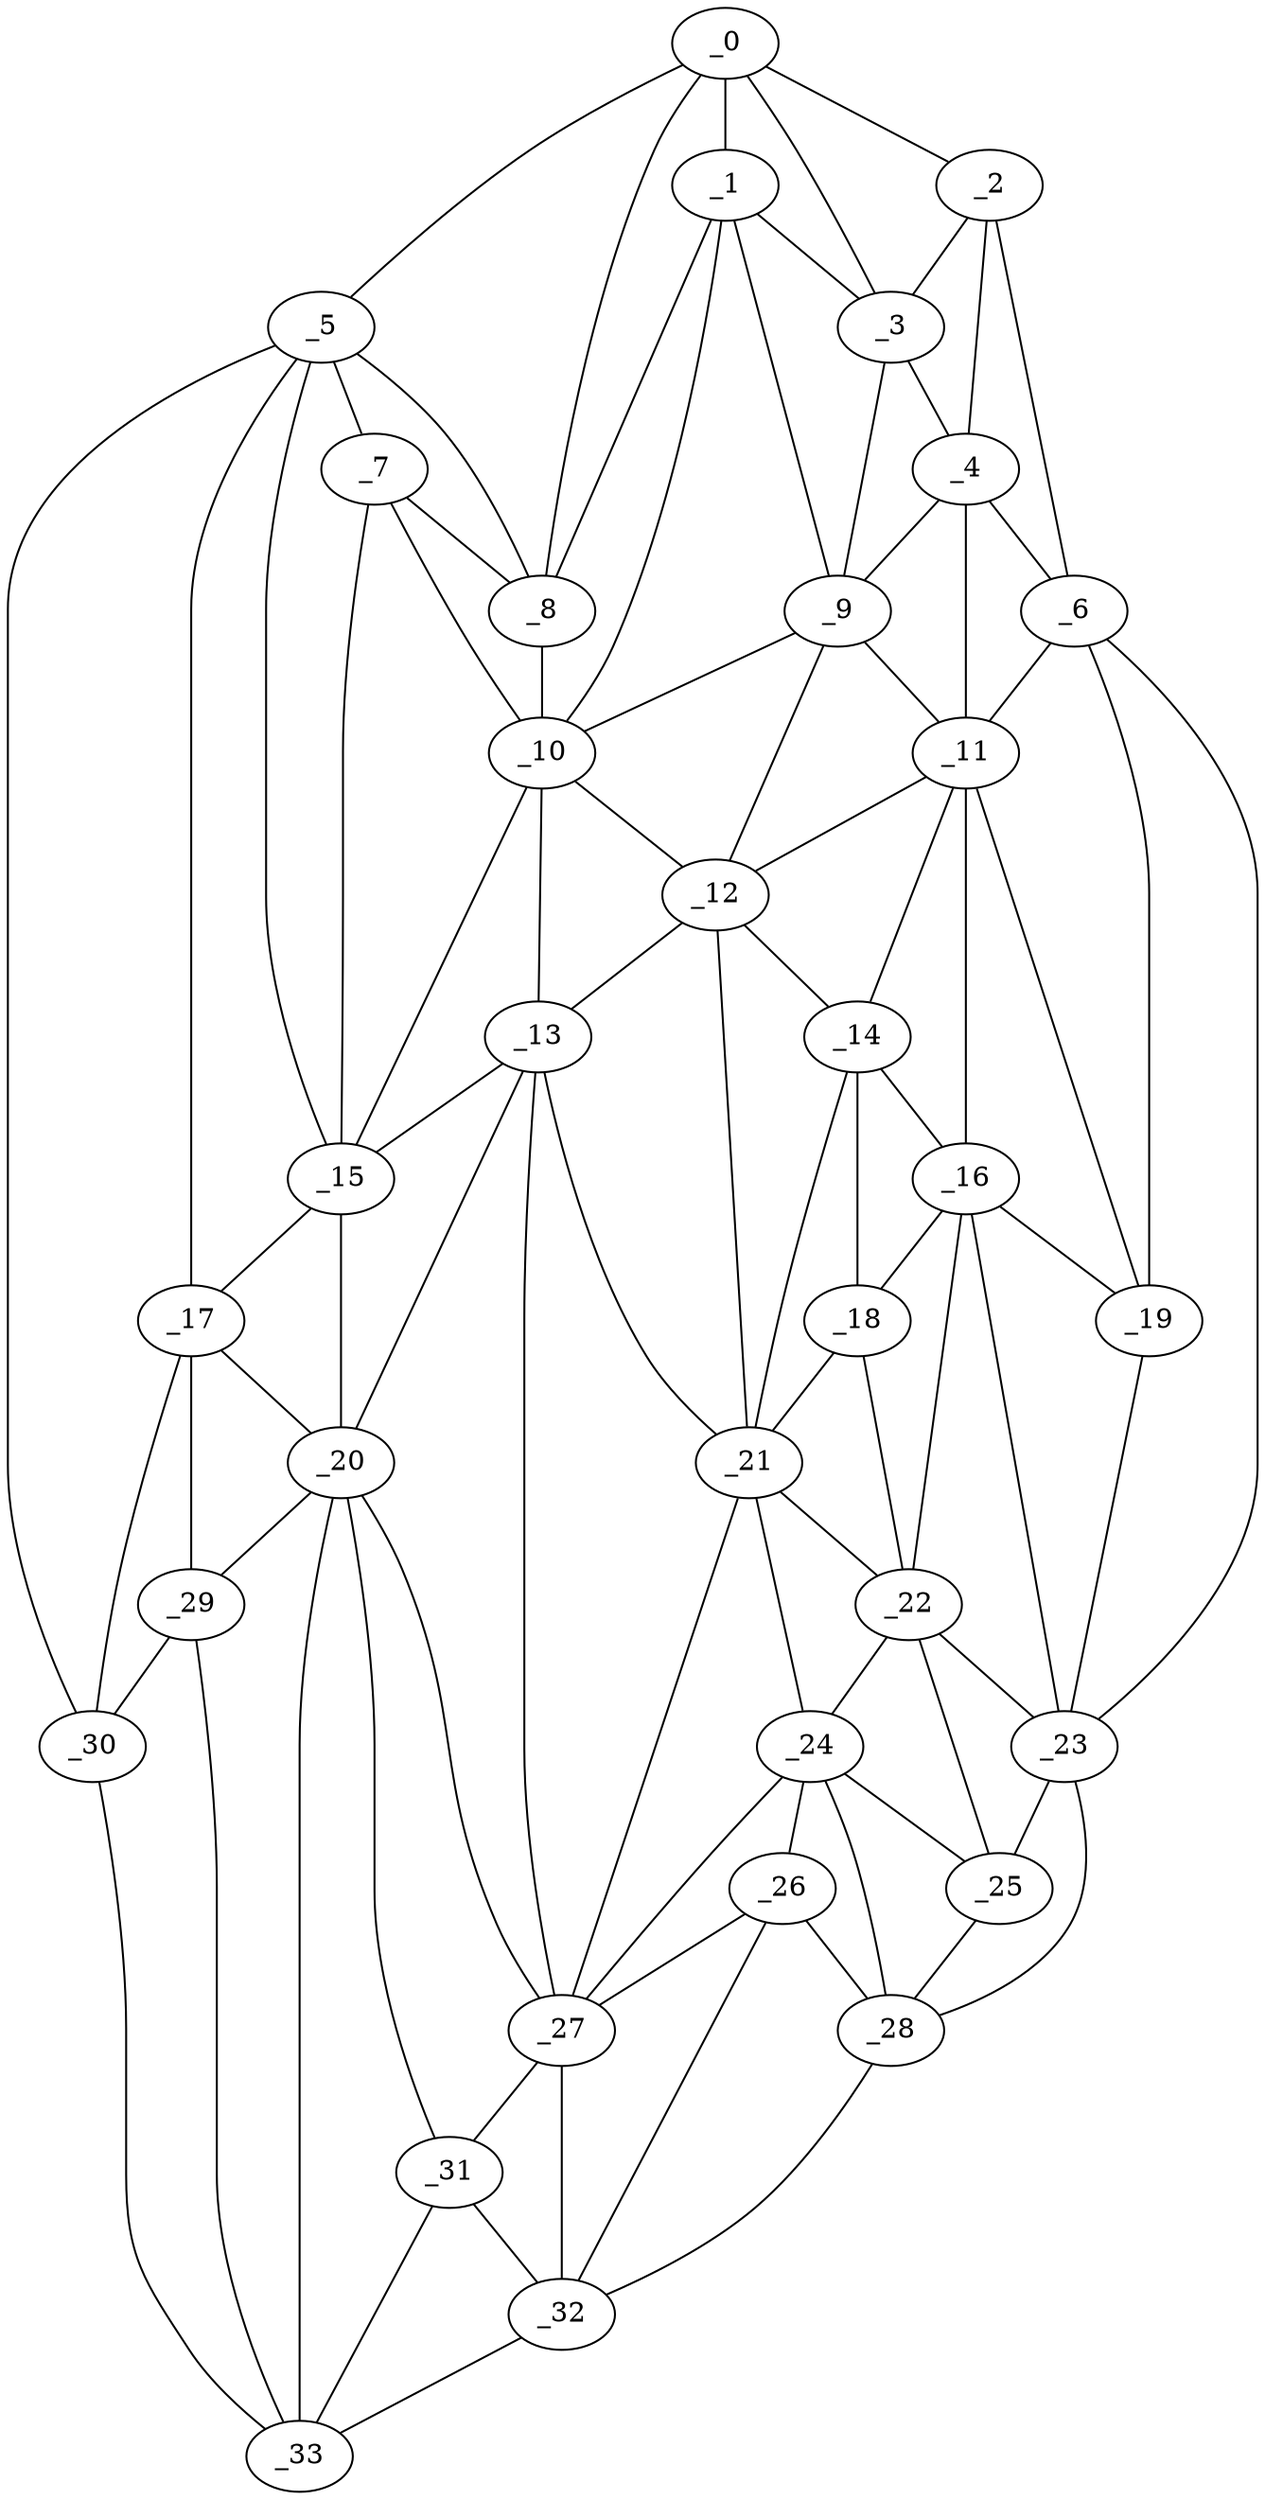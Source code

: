 graph "obj8__270.gxl" {
	_0	 [x=22,
		y=59];
	_1	 [x=32,
		y=56];
	_0 -- _1	 [valence=2];
	_2	 [x=36,
		y=21];
	_0 -- _2	 [valence=1];
	_3	 [x=36,
		y=30];
	_0 -- _3	 [valence=1];
	_5	 [x=45,
		y=95];
	_0 -- _5	 [valence=1];
	_8	 [x=51,
		y=74];
	_0 -- _8	 [valence=2];
	_1 -- _3	 [valence=2];
	_1 -- _8	 [valence=2];
	_9	 [x=55,
		y=27];
	_1 -- _9	 [valence=2];
	_10	 [x=57,
		y=73];
	_1 -- _10	 [valence=1];
	_2 -- _3	 [valence=2];
	_4	 [x=42,
		y=19];
	_2 -- _4	 [valence=2];
	_6	 [x=48,
		y=2];
	_2 -- _6	 [valence=1];
	_3 -- _4	 [valence=1];
	_3 -- _9	 [valence=1];
	_4 -- _6	 [valence=2];
	_4 -- _9	 [valence=2];
	_11	 [x=59,
		y=17];
	_4 -- _11	 [valence=2];
	_7	 [x=48,
		y=92];
	_5 -- _7	 [valence=2];
	_5 -- _8	 [valence=1];
	_15	 [x=70,
		y=90];
	_5 -- _15	 [valence=2];
	_17	 [x=75,
		y=93];
	_5 -- _17	 [valence=2];
	_30	 [x=109,
		y=118];
	_5 -- _30	 [valence=1];
	_6 -- _11	 [valence=1];
	_19	 [x=79,
		y=3];
	_6 -- _19	 [valence=1];
	_23	 [x=87,
		y=3];
	_6 -- _23	 [valence=1];
	_7 -- _8	 [valence=2];
	_7 -- _10	 [valence=1];
	_7 -- _15	 [valence=1];
	_8 -- _10	 [valence=2];
	_9 -- _10	 [valence=2];
	_9 -- _11	 [valence=1];
	_12	 [x=61,
		y=27];
	_9 -- _12	 [valence=2];
	_10 -- _12	 [valence=2];
	_13	 [x=67,
		y=74];
	_10 -- _13	 [valence=1];
	_10 -- _15	 [valence=2];
	_11 -- _12	 [valence=2];
	_14	 [x=70,
		y=24];
	_11 -- _14	 [valence=2];
	_16	 [x=75,
		y=16];
	_11 -- _16	 [valence=2];
	_11 -- _19	 [valence=1];
	_12 -- _13	 [valence=2];
	_12 -- _14	 [valence=2];
	_21	 [x=84,
		y=27];
	_12 -- _21	 [valence=2];
	_13 -- _15	 [valence=2];
	_20	 [x=83,
		y=89];
	_13 -- _20	 [valence=1];
	_13 -- _21	 [valence=2];
	_27	 [x=100,
		y=56];
	_13 -- _27	 [valence=2];
	_14 -- _16	 [valence=2];
	_18	 [x=76,
		y=24];
	_14 -- _18	 [valence=2];
	_14 -- _21	 [valence=1];
	_15 -- _17	 [valence=2];
	_15 -- _20	 [valence=1];
	_16 -- _18	 [valence=2];
	_16 -- _19	 [valence=2];
	_22	 [x=85,
		y=22];
	_16 -- _22	 [valence=1];
	_16 -- _23	 [valence=1];
	_17 -- _20	 [valence=2];
	_29	 [x=109,
		y=113];
	_17 -- _29	 [valence=2];
	_17 -- _30	 [valence=1];
	_18 -- _21	 [valence=2];
	_18 -- _22	 [valence=2];
	_19 -- _23	 [valence=2];
	_20 -- _27	 [valence=2];
	_20 -- _29	 [valence=2];
	_31	 [x=111,
		y=70];
	_20 -- _31	 [valence=1];
	_33	 [x=113,
		y=90];
	_20 -- _33	 [valence=2];
	_21 -- _22	 [valence=2];
	_24	 [x=92,
		y=30];
	_21 -- _24	 [valence=2];
	_21 -- _27	 [valence=2];
	_22 -- _23	 [valence=2];
	_22 -- _24	 [valence=1];
	_25	 [x=94,
		y=21];
	_22 -- _25	 [valence=2];
	_23 -- _25	 [valence=2];
	_28	 [x=104,
		y=18];
	_23 -- _28	 [valence=1];
	_24 -- _25	 [valence=2];
	_26	 [x=100,
		y=39];
	_24 -- _26	 [valence=2];
	_24 -- _27	 [valence=2];
	_24 -- _28	 [valence=1];
	_25 -- _28	 [valence=2];
	_26 -- _27	 [valence=2];
	_26 -- _28	 [valence=1];
	_32	 [x=113,
		y=38];
	_26 -- _32	 [valence=1];
	_27 -- _31	 [valence=2];
	_27 -- _32	 [valence=1];
	_28 -- _32	 [valence=1];
	_29 -- _30	 [valence=2];
	_29 -- _33	 [valence=2];
	_30 -- _33	 [valence=1];
	_31 -- _32	 [valence=2];
	_31 -- _33	 [valence=1];
	_32 -- _33	 [valence=1];
}

